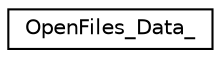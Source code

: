 digraph "Graphical Class Hierarchy"
{
  edge [fontname="Helvetica",fontsize="10",labelfontname="Helvetica",labelfontsize="10"];
  node [fontname="Helvetica",fontsize="10",shape=record];
  rankdir="LR";
  Node0 [label="OpenFiles_Data_",height=0.2,width=0.4,color="black", fillcolor="white", style="filled",URL="$structOpenFiles__Data__.html"];
}
